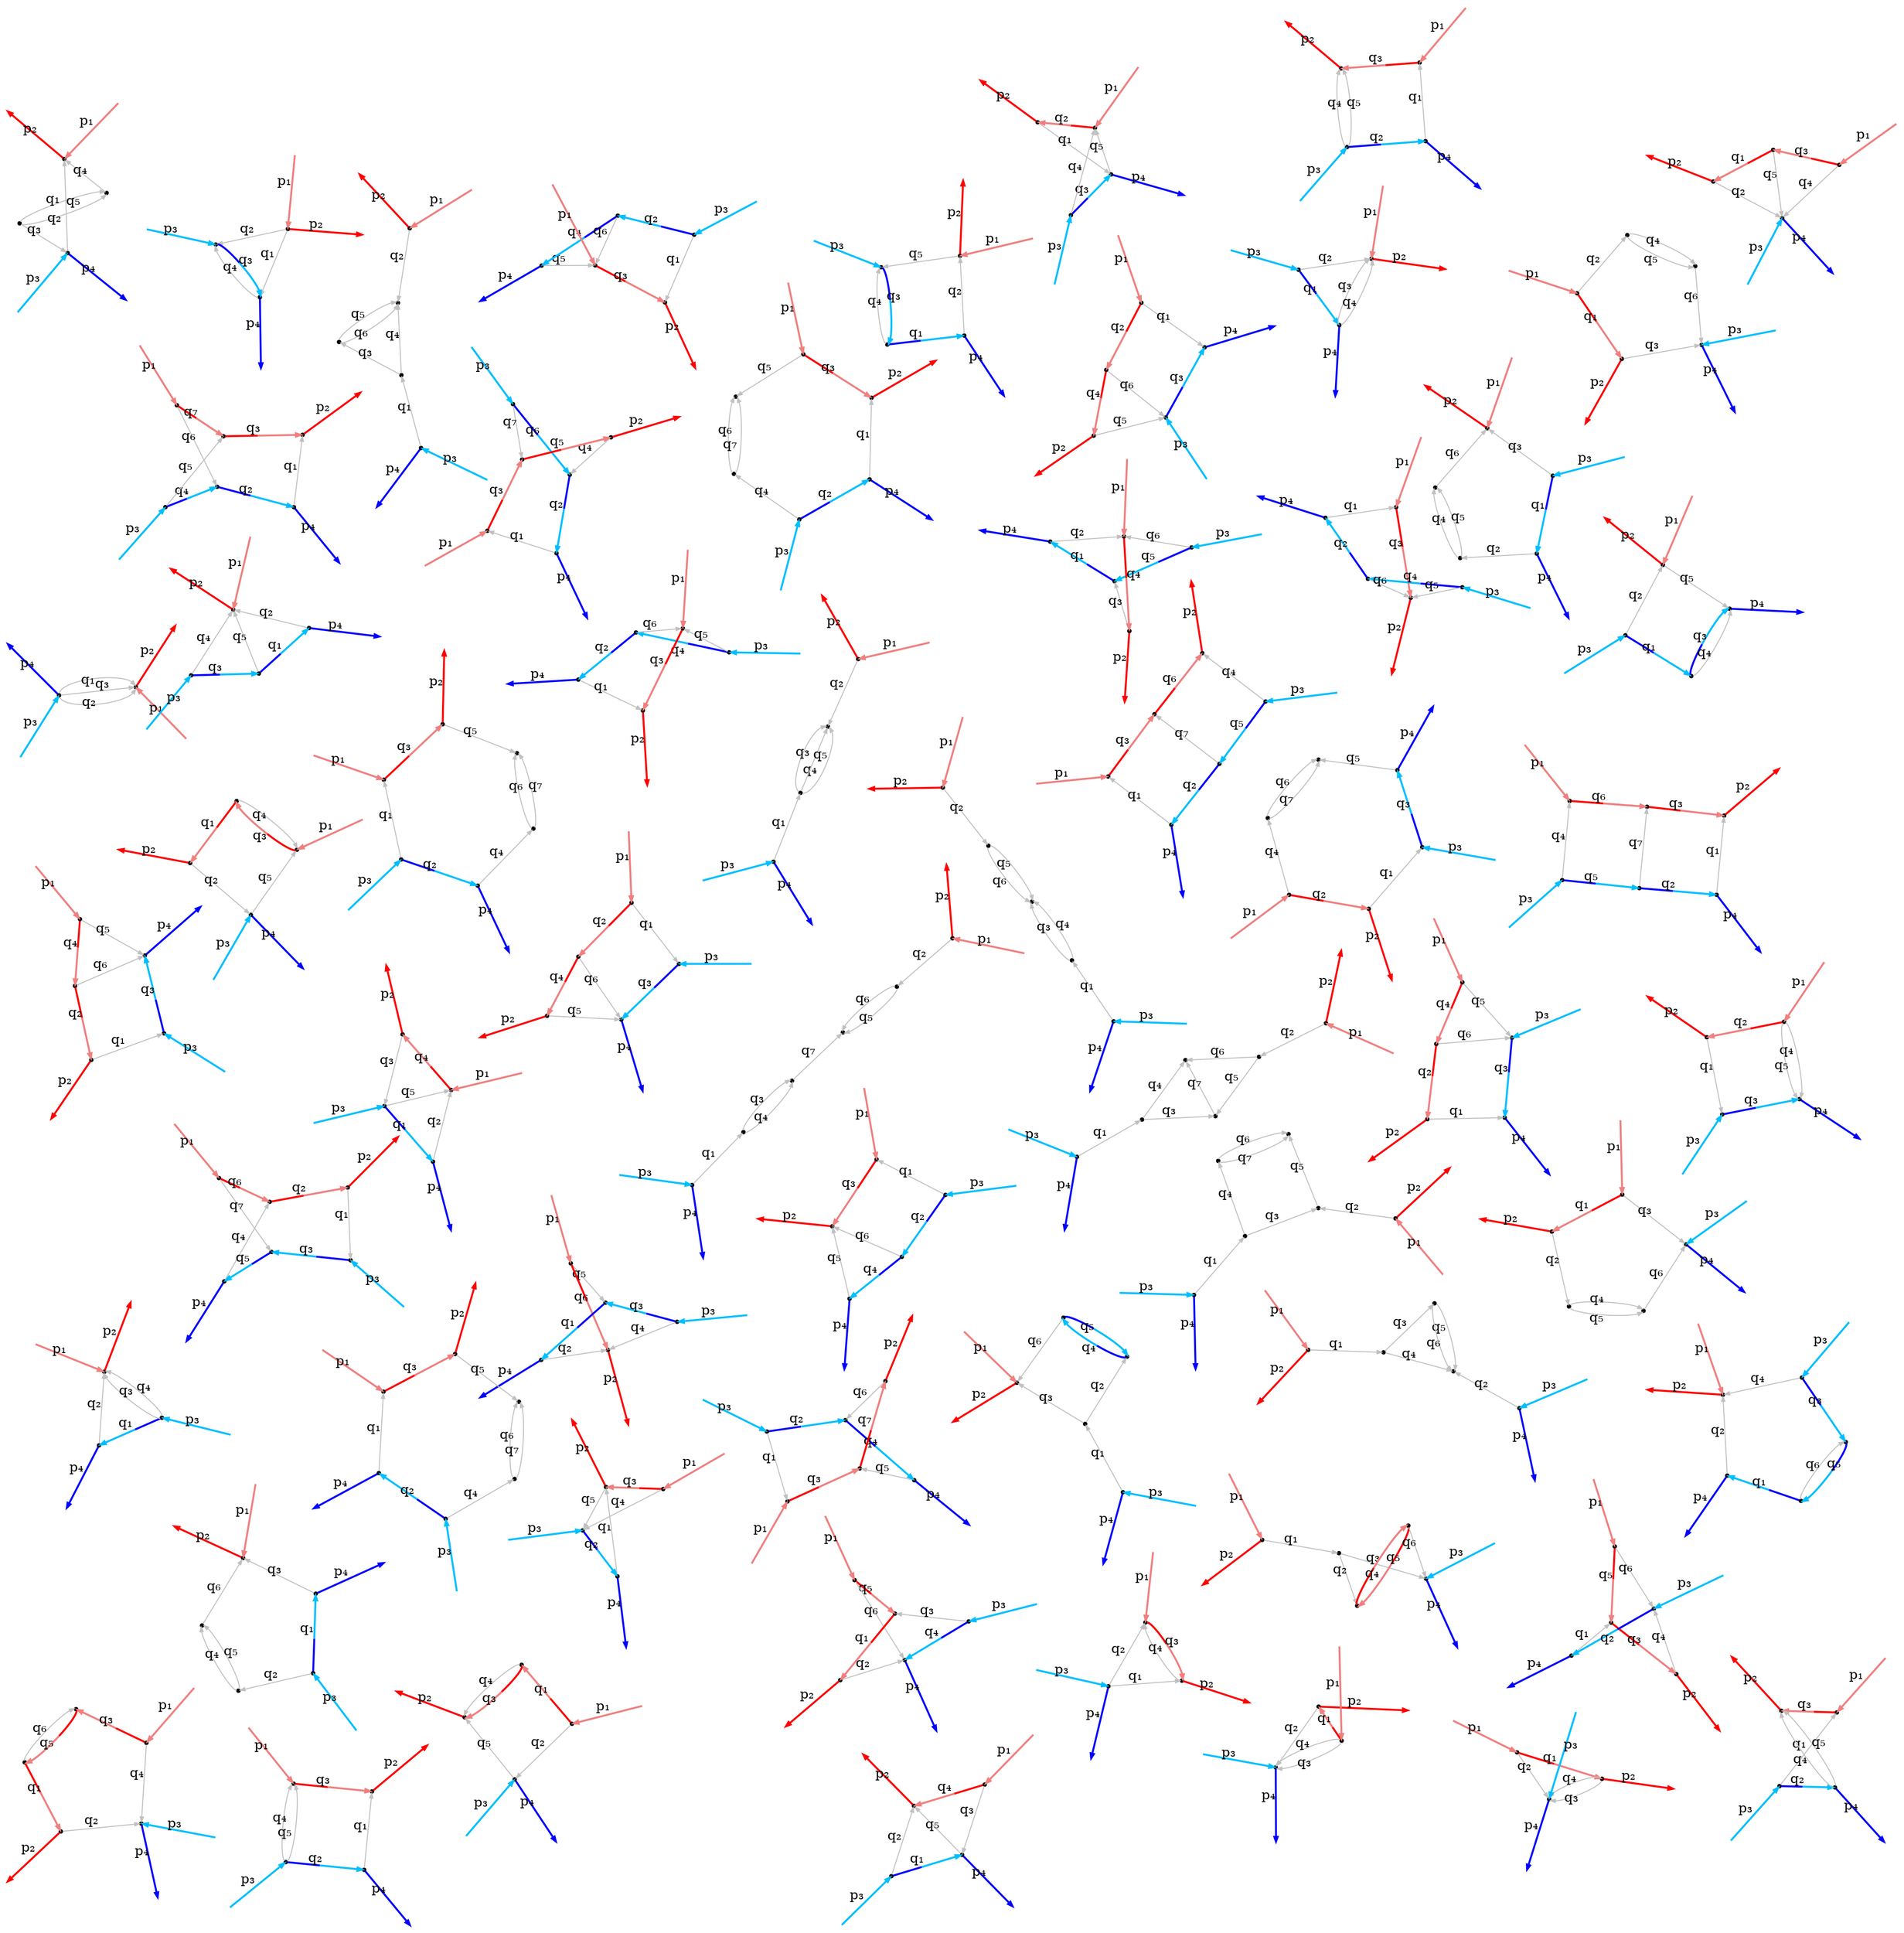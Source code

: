 digraph G {
  graph [layout="neato"];
  node [height="0.05",margin="0",shape="point",width="0.05"];
  edge [arrowsize="0.5"];
  n1 [label=""];
  n2 [label=""];
  n3 [label=""];
  n4 [label=""];
  n5 [label=""];
  n6 [label=""];
  n7 [label=""];
  n8 [label=""];
  n9 [label=""];
  n10 [label=""];
  n11 [label=""];
  n12 [label=""];
  n13 [label=""];
  n14 [label=""];
  n15 [label=""];
  n16 [label=""];
  n17 [label=""];
  n18 [label=""];
  n19 [label=""];
  n20 [label=""];
  n21 [label=""];
  n22 [label=""];
  n23 [label=""];
  n24 [label=""];
  n25 [label=""];
  n26 [label=""];
  n27 [label=""];
  n28 [label=""];
  n29 [label=""];
  n30 [label=""];
  n31 [label=""];
  n32 [label=""];
  n33 [label=""];
  n34 [label=""];
  n35 [label=""];
  n36 [label=""];
  n37 [label=""];
  n38 [label=""];
  n39 [label=""];
  n40 [label=""];
  n41 [label=""];
  n42 [label=""];
  n43 [label=""];
  n44 [label=""];
  n45 [label=""];
  n46 [label=""];
  n47 [label=""];
  n48 [label=""];
  n49 [label=""];
  n50 [label=""];
  n51 [label=""];
  n52 [label=""];
  n53 [label=""];
  n54 [label=""];
  n55 [label=""];
  n56 [label=""];
  n57 [label=""];
  n58 [label=""];
  n59 [label=""];
  n60 [label=""];
  n61 [label=""];
  n62 [label=""];
  n63 [label=""];
  n64 [label=""];
  n65 [label=""];
  n66 [label=""];
  n67 [label=""];
  n68 [label=""];
  n69 [label=""];
  n70 [label=""];
  n71 [label=""];
  n72 [label=""];
  n73 [label=""];
  n74 [label=""];
  n75 [label=""];
  n76 [label=""];
  n77 [label=""];
  n78 [label=""];
  n79 [label=""];
  n80 [label=""];
  n81 [label=""];
  n82 [label=""];
  n83 [label=""];
  n84 [label=""];
  n85 [label=""];
  n86 [label=""];
  n87 [label=""];
  n88 [label=""];
  n89 [label=""];
  n90 [label=""];
  n91 [label=""];
  n92 [label=""];
  n93 [label=""];
  n94 [label=""];
  n95 [label=""];
  n96 [label=""];
  n97 [label=""];
  n98 [label=""];
  n99 [label=""];
  n100 [label=""];
  n101 [label=""];
  n102 [label=""];
  n103 [label=""];
  n104 [label=""];
  n105 [label=""];
  n106 [label=""];
  n107 [label=""];
  n108 [label=""];
  n109 [label=""];
  n110 [label=""];
  n111 [label=""];
  n112 [label=""];
  n113 [label=""];
  n114 [label=""];
  n115 [label=""];
  n116 [label=""];
  n117 [label=""];
  n118 [label=""];
  n119 [label=""];
  n120 [label=""];
  n121 [label=""];
  n122 [label=""];
  n123 [label=""];
  n124 [label=""];
  n125 [label=""];
  n126 [label=""];
  n127 [label=""];
  n128 [label=""];
  n129 [label=""];
  n130 [label=""];
  n131 [label=""];
  n132 [label=""];
  n133 [label=""];
  n134 [label=""];
  n135 [label=""];
  n136 [label=""];
  n137 [label=""];
  n138 [label=""];
  n139 [label=""];
  n140 [label=""];
  n141 [label=""];
  n142 [label=""];
  n143 [label=""];
  n144 [label=""];
  n145 [label=""];
  n146 [label=""];
  n147 [label=""];
  n148 [label=""];
  n149 [label=""];
  n150 [label=""];
  n151 [label=""];
  n152 [label=""];
  n153 [label=""];
  n154 [label=""];
  n155 [label=""];
  n156 [label=""];
  n157 [label=""];
  n158 [label=""];
  n159 [label=""];
  n160 [label=""];
  n161 [label=""];
  n162 [label=""];
  n163 [label=""];
  n164 [label=""];
  n165 [label=""];
  n166 [label=""];
  n167 [label=""];
  n168 [label=""];
  n169 [label=""];
  n170 [label=""];
  n171 [label=""];
  n172 [label=""];
  n173 [label=""];
  n174 [label=""];
  n175 [label=""];
  n176 [label=""];
  n177 [label=""];
  n178 [label=""];
  n179 [label=""];
  n180 [label=""];
  n181 [label=""];
  n182 [label=""];
  n183 [label=""];
  n184 [label=""];
  n185 [label=""];
  n186 [label=""];
  n187 [label=""];
  n188 [label=""];
  n189 [label=""];
  n190 [label=""];
  n191 [label=""];
  n192 [label=""];
  n193 [label=""];
  n194 [label=""];
  n195 [label=""];
  n196 [label=""];
  n197 [label=""];
  n198 [label=""];
  n199 [label=""];
  n200 [label=""];
  n201 [label=""];
  n202 [label=""];
  n203 [label=""];
  n204 [label=""];
  n205 [label=""];
  n206 [label=""];
  n207 [label=""];
  n208 [label=""];
  n209 [label=""];
  n210 [label=""];
  n211 [label=""];
  n212 [label=""];
  n213 [label=""];
  n214 [label=""];
  n215 [label=""];
  n216 [label=""];
  n217 [label=""];
  n218 [label=""];
  n219 [label=""];
  n220 [label=""];
  n221 [label=""];
  n222 [label=""];
  n223 [label=""];
  n224 [label=""];
  n225 [label=""];
  n226 [label=""];
  n227 [label=""];
  n228 [label=""];
  n229 [label=""];
  n230 [label=""];
  n231 [label=""];
  n232 [label=""];
  n233 [label=""];
  n234 [label=""];
  n235 [label=""];
  n236 [label=""];
  n237 [label=""];
  n238 [label=""];
  n239 [label=""];
  n240 [label=""];
  n241 [label=""];
  n242 [label=""];
  n243 [label=""];
  n244 [label=""];
  n245 [label=""];
  n246 [label=""];
  n247 [label=""];
  n248 [label=""];
  n249 [label=""];
  n250 [label=""];
  n251 [label=""];
  n252 [label=""];
  n253 [label=""];
  n254 [label=""];
  n255 [label=""];
  n256 [label=""];
  n257 [label=""];
  n258 [label=""];
  n259 [label=""];
  n260 [label=""];
  n261 [label=""];
  n262 [label=""];
  n263 [label=""];
  n264 [label=""];
  n265 [label=""];
  n266 [label=""];
  n267 [label=""];
  n268 [label=""];
  n269 [label=""];
  n270 [label=""];
  n271 [label=""];
  n272 [label=""];
  n273 [label=""];
  n274 [label=""];
  n275 [label=""];
  n276 [label=""];
  n277 [label=""];
  n278 [label="",shape="none",style="invis"];
  n279 [label="",shape="none",style="invis"];
  n280 [label="",shape="none",style="invis"];
  n281 [label="",shape="none",style="invis"];
  n282 [label="",shape="none",style="invis"];
  n283 [label="",shape="none",style="invis"];
  n284 [label="",shape="none",style="invis"];
  n285 [label="",shape="none",style="invis"];
  n286 [label="",shape="none",style="invis"];
  n287 [label="",shape="none",style="invis"];
  n288 [label="",shape="none",style="invis"];
  n289 [label="",shape="none",style="invis"];
  n290 [label="",shape="none",style="invis"];
  n291 [label="",shape="none",style="invis"];
  n292 [label="",shape="none",style="invis"];
  n293 [label="",shape="none",style="invis"];
  n294 [label="",shape="none",style="invis"];
  n295 [label="",shape="none",style="invis"];
  n296 [label="",shape="none",style="invis"];
  n297 [label="",shape="none",style="invis"];
  n298 [label="",shape="none",style="invis"];
  n299 [label="",shape="none",style="invis"];
  n300 [label="",shape="none",style="invis"];
  n301 [label="",shape="none",style="invis"];
  n302 [label="",shape="none",style="invis"];
  n303 [label="",shape="none",style="invis"];
  n304 [label="",shape="none",style="invis"];
  n305 [label="",shape="none",style="invis"];
  n306 [label="",shape="none",style="invis"];
  n307 [label="",shape="none",style="invis"];
  n308 [label="",shape="none",style="invis"];
  n309 [label="",shape="none",style="invis"];
  n310 [label="",shape="none",style="invis"];
  n311 [label="",shape="none",style="invis"];
  n312 [label="",shape="none",style="invis"];
  n313 [label="",shape="none",style="invis"];
  n314 [label="",shape="none",style="invis"];
  n315 [label="",shape="none",style="invis"];
  n316 [label="",shape="none",style="invis"];
  n317 [label="",shape="none",style="invis"];
  n318 [label="",shape="none",style="invis"];
  n319 [label="",shape="none",style="invis"];
  n320 [label="",shape="none",style="invis"];
  n321 [label="",shape="none",style="invis"];
  n322 [label="",shape="none",style="invis"];
  n323 [label="",shape="none",style="invis"];
  n324 [label="",shape="none",style="invis"];
  n325 [label="",shape="none",style="invis"];
  n326 [label="",shape="none",style="invis"];
  n327 [label="",shape="none",style="invis"];
  n328 [label="",shape="none",style="invis"];
  n329 [label="",shape="none",style="invis"];
  n330 [label="",shape="none",style="invis"];
  n331 [label="",shape="none",style="invis"];
  n332 [label="",shape="none",style="invis"];
  n333 [label="",shape="none",style="invis"];
  n334 [label="",shape="none",style="invis"];
  n335 [label="",shape="none",style="invis"];
  n336 [label="",shape="none",style="invis"];
  n337 [label="",shape="none",style="invis"];
  n338 [label="",shape="none",style="invis"];
  n339 [label="",shape="none",style="invis"];
  n340 [label="",shape="none",style="invis"];
  n341 [label="",shape="none",style="invis"];
  n342 [label="",shape="none",style="invis"];
  n343 [label="",shape="none",style="invis"];
  n344 [label="",shape="none",style="invis"];
  n345 [label="",shape="none",style="invis"];
  n346 [label="",shape="none",style="invis"];
  n347 [label="",shape="none",style="invis"];
  n348 [label="",shape="none",style="invis"];
  n349 [label="",shape="none",style="invis"];
  n350 [label="",shape="none",style="invis"];
  n351 [label="",shape="none",style="invis"];
  n352 [label="",shape="none",style="invis"];
  n353 [label="",shape="none",style="invis"];
  n354 [label="",shape="none",style="invis"];
  n355 [label="",shape="none",style="invis"];
  n356 [label="",shape="none",style="invis"];
  n357 [label="",shape="none",style="invis"];
  n358 [label="",shape="none",style="invis"];
  n359 [label="",shape="none",style="invis"];
  n360 [label="",shape="none",style="invis"];
  n361 [label="",shape="none",style="invis"];
  n362 [label="",shape="none",style="invis"];
  n363 [label="",shape="none",style="invis"];
  n364 [label="",shape="none",style="invis"];
  n365 [label="",shape="none",style="invis"];
  n366 [label="",shape="none",style="invis"];
  n367 [label="",shape="none",style="invis"];
  n368 [label="",shape="none",style="invis"];
  n369 [label="",shape="none",style="invis"];
  n370 [label="",shape="none",style="invis"];
  n371 [label="",shape="none",style="invis"];
  n372 [label="",shape="none",style="invis"];
  n373 [label="",shape="none",style="invis"];
  n374 [label="",shape="none",style="invis"];
  n375 [label="",shape="none",style="invis"];
  n376 [label="",shape="none",style="invis"];
  n377 [label="",shape="none",style="invis"];
  n378 [label="",shape="none",style="invis"];
  n379 [label="",shape="none",style="invis"];
  n380 [label="",shape="none",style="invis"];
  n381 [label="",shape="none",style="invis"];
  n382 [label="",shape="none",style="invis"];
  n383 [label="",shape="none",style="invis"];
  n384 [label="",shape="none",style="invis"];
  n385 [label="",shape="none",style="invis"];
  n386 [label="",shape="none",style="invis"];
  n387 [label="",shape="none",style="invis"];
  n388 [label="",shape="none",style="invis"];
  n389 [label="",shape="none",style="invis"];
  n390 [label="",shape="none",style="invis"];
  n391 [label="",shape="none",style="invis"];
  n392 [label="",shape="none",style="invis"];
  n393 [label="",shape="none",style="invis"];
  n394 [label="",shape="none",style="invis"];
  n395 [label="",shape="none",style="invis"];
  n396 [label="",shape="none",style="invis"];
  n397 [label="",shape="none",style="invis"];
  n398 [label="",shape="none",style="invis"];
  n399 [label="",shape="none",style="invis"];
  n400 [label="",shape="none",style="invis"];
  n401 [label="",shape="none",style="invis"];
  n402 [label="",shape="none",style="invis"];
  n403 [label="",shape="none",style="invis"];
  n404 [label="",shape="none",style="invis"];
  n405 [label="",shape="none",style="invis"];
  n406 [label="",shape="none",style="invis"];
  n407 [label="",shape="none",style="invis"];
  n408 [label="",shape="none",style="invis"];
  n409 [label="",shape="none",style="invis"];
  n410 [label="",shape="none",style="invis"];
  n411 [label="",shape="none",style="invis"];
  n412 [label="",shape="none",style="invis"];
  n413 [label="",shape="none",style="invis"];
  n414 [label="",shape="none",style="invis"];
  n415 [label="",shape="none",style="invis"];
  n416 [label="",shape="none",style="invis"];
  n417 [label="",shape="none",style="invis"];
  n418 [label="",shape="none",style="invis"];
  n419 [label="",shape="none",style="invis"];
  n420 [label="",shape="none",style="invis"];
  n421 [label="",shape="none",style="invis"];
  n422 [label="",shape="none",style="invis"];
  n423 [label="",shape="none",style="invis"];
  n424 [label="",shape="none",style="invis"];
  n425 [label="",shape="none",style="invis"];
  n426 [label="",shape="none",style="invis"];
  n427 [label="",shape="none",style="invis"];
  n428 [label="",shape="none",style="invis"];
  n429 [label="",shape="none",style="invis"];
  n430 [label="",shape="none",style="invis"];
  n431 [label="",shape="none",style="invis"];
  n432 [label="",shape="none",style="invis"];
  n433 [label="",shape="none",style="invis"];
  n434 [label="",shape="none",style="invis"];
  n435 [label="",shape="none",style="invis"];
  n436 [label="",shape="none",style="invis"];
  n437 [label="",shape="none",style="invis"];
  n438 [label="",shape="none",style="invis"];
  n439 [label="",shape="none",style="invis"];
  n440 [label="",shape="none",style="invis"];
  n441 [label="",shape="none",style="invis"];
  n442 [label="",shape="none",style="invis"];
  n443 [label="",shape="none",style="invis"];
  n444 [label="",shape="none",style="invis"];
  n445 [label="",shape="none",style="invis"];
  n446 [label="",shape="none",style="invis"];
  n447 [label="",shape="none",style="invis"];
  n448 [label="",shape="none",style="invis"];
  n449 [label="",shape="none",style="invis"];
  n450 [label="",shape="none",style="invis"];
  n451 [label="",shape="none",style="invis"];
  n452 [label="",shape="none",style="invis"];
  n453 [label="",shape="none",style="invis"];
  n454 [label="",shape="none",style="invis"];
  n455 [label="",shape="none",style="invis"];
  n456 [label="",shape="none",style="invis"];
  n457 [label="",shape="none",style="invis"];
  n458 [label="",shape="none",style="invis"];
  n459 [label="",shape="none",style="invis"];
  n460 [label="",shape="none",style="invis"];
  n461 [label="",shape="none",style="invis"];
  n462 [label="",shape="none",style="invis"];
  n463 [label="",shape="none",style="invis"];
  n464 [label="",shape="none",style="invis"];
  n465 [label="",shape="none",style="invis"];
  n466 [label="",shape="none",style="invis"];
  n467 [label="",shape="none",style="invis"];
  n468 [label="",shape="none",style="invis"];
  n469 [label="",shape="none",style="invis"];
  n470 [label="",shape="none",style="invis"];
  n471 [label="",shape="none",style="invis"];
  n472 [label="",shape="none",style="invis"];
  n473 [label="",shape="none",style="invis"];
  n474 [label="",shape="none",style="invis"];
  n475 [label="",shape="none",style="invis"];
  n476 [label="",shape="none",style="invis"];
  n477 [label="",shape="none",style="invis"];
  n478 [label="",shape="none",style="invis"];
  n479 [label="",shape="none",style="invis"];
  n480 [label="",shape="none",style="invis"];
  n481 [label="",shape="none",style="invis"];
  n482 [label="",shape="none",style="invis"];
  n483 [label="",shape="none",style="invis"];
  n484 [label="",shape="none",style="invis"];
  n485 [label="",shape="none",style="invis"];
  n486 [label="",shape="none",style="invis"];
  n487 [label="",shape="none",style="invis"];
  n488 [label="",shape="none",style="invis"];
  n489 [label="",shape="none",style="invis"];
  n490 [label="",shape="none",style="invis"];
  n491 [label="",shape="none",style="invis"];
  n492 [label="",shape="none",style="invis"];
  n493 [label="",shape="none",style="invis"];
  n494 [label="",shape="none",style="invis"];
  n495 [label="",shape="none",style="invis"];
  n496 [label="",shape="none",style="invis"];
  n497 [label="",shape="none",style="invis"];
  n498 [label="",shape="none",style="invis"];
  n499 [label="",shape="none",style="invis"];
  n500 [label="",shape="none",style="invis"];
  n501 [label="",shape="none",style="invis"];
  n502 [label="",shape="none",style="invis"];
  n503 [label="",shape="none",style="invis"];
  n504 [label="",shape="none",style="invis"];
  n505 [label="",shape="none",style="invis"];
  n506 [label="",shape="none",style="invis"];
  n507 [label="",shape="none",style="invis"];
  n508 [label="",shape="none",style="invis"];
  n509 [label="",shape="none",style="invis"];
  n510 [label="",shape="none",style="invis"];
  n511 [label="",shape="none",style="invis"];
  n512 [label="",shape="none",style="invis"];
  n513 [label="",shape="none",style="invis"];
  n278 -> n2 [color="lightcoral",label="p₁",penwidth="2"];
  n2 -> n279 [color="red",label="p₂",penwidth="2"];
  n280 -> n1 [color="deepskyblue",label="p₃",penwidth="2"];
  n1 -> n281 [color="blue",label="p₄",penwidth="2"];
  n282 -> n5 [color="lightcoral",label="p₁",penwidth="2"];
  n5 -> n283 [color="red",label="p₂",penwidth="2"];
  n284 -> n4 [color="deepskyblue",label="p₃",penwidth="2"];
  n3 -> n285 [color="blue",label="p₄",penwidth="2"];
  n286 -> n7 [color="lightcoral",label="p₁",penwidth="2"];
  n6 -> n287 [color="red",label="p₂",penwidth="2"];
  n288 -> n8 [color="deepskyblue",label="p₃",penwidth="2"];
  n8 -> n289 [color="blue",label="p₄",penwidth="2"];
  n290 -> n11 [color="lightcoral",label="p₁",penwidth="2"];
  n11 -> n291 [color="red",label="p₂",penwidth="2"];
  n292 -> n9 [color="deepskyblue",label="p₃",penwidth="2"];
  n10 -> n293 [color="blue",label="p₄",penwidth="2"];
  n294 -> n12 [color="lightcoral",label="p₁",penwidth="2"];
  n13 -> n295 [color="red",label="p₂",penwidth="2"];
  n296 -> n14 [color="deepskyblue",label="p₃",penwidth="2"];
  n14 -> n297 [color="blue",label="p₄",penwidth="2"];
  n298 -> n18 [color="lightcoral",label="p₁",penwidth="2"];
  n18 -> n299 [color="red",label="p₂",penwidth="2"];
  n300 -> n16 [color="deepskyblue",label="p₃",penwidth="2"];
  n15 -> n301 [color="blue",label="p₄",penwidth="2"];
  n302 -> n20 [color="lightcoral",label="p₁",penwidth="2"];
  n19 -> n303 [color="red",label="p₂",penwidth="2"];
  n304 -> n22 [color="deepskyblue",label="p₃",penwidth="2"];
  n22 -> n305 [color="blue",label="p₄",penwidth="2"];
  n306 -> n25 [color="lightcoral",label="p₁",penwidth="2"];
  n24 -> n307 [color="red",label="p₂",penwidth="2"];
  n308 -> n23 [color="deepskyblue",label="p₃",penwidth="2"];
  n23 -> n309 [color="blue",label="p₄",penwidth="2"];
  n310 -> n26 [color="lightcoral",label="p₁",penwidth="2"];
  n26 -> n311 [color="red",label="p₂",penwidth="2"];
  n312 -> n28 [color="deepskyblue",label="p₃",penwidth="2"];
  n27 -> n313 [color="blue",label="p₄",penwidth="2"];
  n314 -> n32 [color="lightcoral",label="p₁",penwidth="2"];
  n32 -> n315 [color="red",label="p₂",penwidth="2"];
  n316 -> n31 [color="deepskyblue",label="p₃",penwidth="2"];
  n31 -> n317 [color="blue",label="p₄",penwidth="2"];
  n318 -> n35 [color="lightcoral",label="p₁",penwidth="2"];
  n35 -> n319 [color="red",label="p₂",penwidth="2"];
  n320 -> n36 [color="deepskyblue",label="p₃",penwidth="2"];
  n33 -> n321 [color="blue",label="p₄",penwidth="2"];
  n322 -> n40 [color="lightcoral",label="p₁",penwidth="2"];
  n37 -> n323 [color="red",label="p₂",penwidth="2"];
  n324 -> n39 [color="deepskyblue",label="p₃",penwidth="2"];
  n39 -> n325 [color="blue",label="p₄",penwidth="2"];
  n326 -> n43 [color="lightcoral",label="p₁",penwidth="2"];
  n43 -> n327 [color="red",label="p₂",penwidth="2"];
  n328 -> n41 [color="deepskyblue",label="p₃",penwidth="2"];
  n44 -> n329 [color="blue",label="p₄",penwidth="2"];
  n330 -> n45 [color="lightcoral",label="p₁",penwidth="2"];
  n48 -> n331 [color="red",label="p₂",penwidth="2"];
  n332 -> n47 [color="deepskyblue",label="p₃",penwidth="2"];
  n47 -> n333 [color="blue",label="p₄",penwidth="2"];
  n334 -> n52 [color="lightcoral",label="p₁",penwidth="2"];
  n50 -> n335 [color="red",label="p₂",penwidth="2"];
  n336 -> n51 [color="deepskyblue",label="p₃",penwidth="2"];
  n49 -> n337 [color="blue",label="p₄",penwidth="2"];
  n338 -> n54 [color="lightcoral",label="p₁",penwidth="2"];
  n55 -> n339 [color="red",label="p₂",penwidth="2"];
  n340 -> n56 [color="deepskyblue",label="p₃",penwidth="2"];
  n53 -> n341 [color="blue",label="p₄",penwidth="2"];
  n342 -> n60 [color="lightcoral",label="p₁",penwidth="2"];
  n57 -> n343 [color="red",label="p₂",penwidth="2"];
  n344 -> n58 [color="deepskyblue",label="p₃",penwidth="2"];
  n59 -> n345 [color="blue",label="p₄",penwidth="2"];
  n346 -> n62 [color="lightcoral",label="p₁",penwidth="2"];
  n64 -> n347 [color="red",label="p₂",penwidth="2"];
  n348 -> n61 [color="deepskyblue",label="p₃",penwidth="2"];
  n63 -> n349 [color="blue",label="p₄",penwidth="2"];
  n350 -> n68 [color="lightcoral",label="p₁",penwidth="2"];
  n66 -> n351 [color="red",label="p₂",penwidth="2"];
  n352 -> n67 [color="deepskyblue",label="p₃",penwidth="2"];
  n65 -> n353 [color="blue",label="p₄",penwidth="2"];
  n354 -> n70 [color="lightcoral",label="p₁",penwidth="2"];
  n72 -> n355 [color="red",label="p₂",penwidth="2"];
  n356 -> n71 [color="deepskyblue",label="p₃",penwidth="2"];
  n69 -> n357 [color="blue",label="p₄",penwidth="2"];
  n358 -> n75 [color="lightcoral",label="p₁",penwidth="2"];
  n73 -> n359 [color="red",label="p₂",penwidth="2"];
  n360 -> n74 [color="deepskyblue",label="p₃",penwidth="2"];
  n76 -> n361 [color="blue",label="p₄",penwidth="2"];
  n362 -> n78 [color="lightcoral",label="p₁",penwidth="2"];
  n80 -> n363 [color="red",label="p₂",penwidth="2"];
  n364 -> n77 [color="deepskyblue",label="p₃",penwidth="2"];
  n79 -> n365 [color="blue",label="p₄",penwidth="2"];
  n366 -> n82 [color="lightcoral",label="p₁",penwidth="2"];
  n82 -> n367 [color="red",label="p₂",penwidth="2"];
  n368 -> n81 [color="deepskyblue",label="p₃",penwidth="2"];
  n81 -> n369 [color="blue",label="p₄",penwidth="2"];
  n370 -> n89 [color="lightcoral",label="p₁",penwidth="2"];
  n89 -> n371 [color="red",label="p₂",penwidth="2"];
  n372 -> n85 [color="deepskyblue",label="p₃",penwidth="2"];
  n85 -> n373 [color="blue",label="p₄",penwidth="2"];
  n374 -> n90 [color="lightcoral",label="p₁",penwidth="2"];
  n90 -> n375 [color="red",label="p₂",penwidth="2"];
  n376 -> n94 [color="deepskyblue",label="p₃",penwidth="2"];
  n94 -> n377 [color="blue",label="p₄",penwidth="2"];
  n378 -> n99 [color="lightcoral",label="p₁",penwidth="2"];
  n99 -> n379 [color="red",label="p₂",penwidth="2"];
  n380 -> n96 [color="deepskyblue",label="p₃",penwidth="2"];
  n95 -> n381 [color="blue",label="p₄",penwidth="2"];
  n382 -> n101 [color="lightcoral",label="p₁",penwidth="2"];
  n100 -> n383 [color="red",label="p₂",penwidth="2"];
  n384 -> n104 [color="deepskyblue",label="p₃",penwidth="2"];
  n104 -> n385 [color="blue",label="p₄",penwidth="2"];
  n386 -> n109 [color="lightcoral",label="p₁",penwidth="2"];
  n109 -> n387 [color="red",label="p₂",penwidth="2"];
  n388 -> n106 [color="deepskyblue",label="p₃",penwidth="2"];
  n105 -> n389 [color="blue",label="p₄",penwidth="2"];
  n390 -> n111 [color="lightcoral",label="p₁",penwidth="2"];
  n110 -> n391 [color="red",label="p₂",penwidth="2"];
  n392 -> n114 [color="deepskyblue",label="p₃",penwidth="2"];
  n114 -> n393 [color="blue",label="p₄",penwidth="2"];
  n394 -> n119 [color="lightcoral",label="p₁",penwidth="2"];
  n119 -> n395 [color="red",label="p₂",penwidth="2"];
  n396 -> n115 [color="deepskyblue",label="p₃",penwidth="2"];
  n116 -> n397 [color="blue",label="p₄",penwidth="2"];
  n398 -> n120 [color="lightcoral",label="p₁",penwidth="2"];
  n121 -> n399 [color="red",label="p₂",penwidth="2"];
  n400 -> n124 [color="deepskyblue",label="p₃",penwidth="2"];
  n124 -> n401 [color="blue",label="p₄",penwidth="2"];
  n402 -> n129 [color="lightcoral",label="p₁",penwidth="2"];
  n126 -> n403 [color="red",label="p₂",penwidth="2"];
  n404 -> n127 [color="deepskyblue",label="p₃",penwidth="2"];
  n125 -> n405 [color="blue",label="p₄",penwidth="2"];
  n406 -> n132 [color="lightcoral",label="p₁",penwidth="2"];
  n131 -> n407 [color="red",label="p₂",penwidth="2"];
  n408 -> n134 [color="deepskyblue",label="p₃",penwidth="2"];
  n130 -> n409 [color="blue",label="p₄",penwidth="2"];
  n410 -> n137 [color="lightcoral",label="p₁",penwidth="2"];
  n139 -> n411 [color="red",label="p₂",penwidth="2"];
  n412 -> n136 [color="deepskyblue",label="p₃",penwidth="2"];
  n135 -> n413 [color="blue",label="p₄",penwidth="2"];
  n414 -> n142 [color="lightcoral",label="p₁",penwidth="2"];
  n140 -> n415 [color="red",label="p₂",penwidth="2"];
  n416 -> n141 [color="deepskyblue",label="p₃",penwidth="2"];
  n144 -> n417 [color="blue",label="p₄",penwidth="2"];
  n418 -> n149 [color="lightcoral",label="p₁",penwidth="2"];
  n146 -> n419 [color="red",label="p₂",penwidth="2"];
  n420 -> n147 [color="deepskyblue",label="p₃",penwidth="2"];
  n145 -> n421 [color="blue",label="p₄",penwidth="2"];
  n422 -> n151 [color="lightcoral",label="p₁",penwidth="2"];
  n154 -> n423 [color="red",label="p₂",penwidth="2"];
  n424 -> n152 [color="deepskyblue",label="p₃",penwidth="2"];
  n150 -> n425 [color="blue",label="p₄",penwidth="2"];
  n426 -> n157 [color="lightcoral",label="p₁",penwidth="2"];
  n155 -> n427 [color="red",label="p₂",penwidth="2"];
  n428 -> n159 [color="deepskyblue",label="p₃",penwidth="2"];
  n156 -> n429 [color="blue",label="p₄",penwidth="2"];
  n430 -> n162 [color="lightcoral",label="p₁",penwidth="2"];
  n160 -> n431 [color="red",label="p₂",penwidth="2"];
  n432 -> n161 [color="deepskyblue",label="p₃",penwidth="2"];
  n164 -> n433 [color="blue",label="p₄",penwidth="2"];
  n434 -> n169 [color="lightcoral",label="p₁",penwidth="2"];
  n166 -> n435 [color="red",label="p₂",penwidth="2"];
  n436 -> n165 [color="deepskyblue",label="p₃",penwidth="2"];
  n167 -> n437 [color="blue",label="p₄",penwidth="2"];
  n438 -> n171 [color="lightcoral",label="p₁",penwidth="2"];
  n174 -> n439 [color="red",label="p₂",penwidth="2"];
  n440 -> n170 [color="deepskyblue",label="p₃",penwidth="2"];
  n172 -> n441 [color="blue",label="p₄",penwidth="2"];
  n442 -> n175 [color="lightcoral",label="p₁",penwidth="2"];
  n177 -> n443 [color="red",label="p₂",penwidth="2"];
  n444 -> n179 [color="deepskyblue",label="p₃",penwidth="2"];
  n176 -> n445 [color="blue",label="p₄",penwidth="2"];
  n446 -> n180 [color="lightcoral",label="p₁",penwidth="2"];
  n182 -> n447 [color="red",label="p₂",penwidth="2"];
  n448 -> n181 [color="deepskyblue",label="p₃",penwidth="2"];
  n184 -> n449 [color="blue",label="p₄",penwidth="2"];
  n450 -> n186 [color="lightcoral",label="p₁",penwidth="2"];
  n186 -> n451 [color="red",label="p₂",penwidth="2"];
  n452 -> n185 [color="deepskyblue",label="p₃",penwidth="2"];
  n185 -> n453 [color="blue",label="p₄",penwidth="2"];
  n454 -> n190 [color="lightcoral",label="p₁",penwidth="2"];
  n190 -> n455 [color="red",label="p₂",penwidth="2"];
  n456 -> n191 [color="deepskyblue",label="p₃",penwidth="2"];
  n191 -> n457 [color="blue",label="p₄",penwidth="2"];
  n458 -> n196 [color="lightcoral",label="p₁",penwidth="2"];
  n196 -> n459 [color="red",label="p₂",penwidth="2"];
  n460 -> n195 [color="deepskyblue",label="p₃",penwidth="2"];
  n195 -> n461 [color="blue",label="p₄",penwidth="2"];
  n462 -> n201 [color="lightcoral",label="p₁",penwidth="2"];
  n201 -> n463 [color="red",label="p₂",penwidth="2"];
  n464 -> n200 [color="deepskyblue",label="p₃",penwidth="2"];
  n200 -> n465 [color="blue",label="p₄",penwidth="2"];
  n466 -> n207 [color="lightcoral",label="p₁",penwidth="2"];
  n207 -> n467 [color="red",label="p₂",penwidth="2"];
  n468 -> n206 [color="deepskyblue",label="p₃",penwidth="2"];
  n206 -> n469 [color="blue",label="p₄",penwidth="2"];
  n470 -> n213 [color="lightcoral",label="p₁",penwidth="2"];
  n213 -> n471 [color="red",label="p₂",penwidth="2"];
  n472 -> n212 [color="deepskyblue",label="p₃",penwidth="2"];
  n212 -> n473 [color="blue",label="p₄",penwidth="2"];
  n474 -> n221 [color="lightcoral",label="p₁",penwidth="2"];
  n219 -> n475 [color="red",label="p₂",penwidth="2"];
  n476 -> n220 [color="deepskyblue",label="p₃",penwidth="2"];
  n218 -> n477 [color="blue",label="p₄",penwidth="2"];
  n478 -> n225 [color="lightcoral",label="p₁",penwidth="2"];
  n226 -> n479 [color="red",label="p₂",penwidth="2"];
  n480 -> n227 [color="deepskyblue",label="p₃",penwidth="2"];
  n224 -> n481 [color="blue",label="p₄",penwidth="2"];
  n482 -> n233 [color="lightcoral",label="p₁",penwidth="2"];
  n230 -> n483 [color="red",label="p₂",penwidth="2"];
  n484 -> n231 [color="deepskyblue",label="p₃",penwidth="2"];
  n232 -> n485 [color="blue",label="p₄",penwidth="2"];
  n486 -> n237 [color="lightcoral",label="p₁",penwidth="2"];
  n239 -> n487 [color="red",label="p₂",penwidth="2"];
  n488 -> n236 [color="deepskyblue",label="p₃",penwidth="2"];
  n238 -> n489 [color="blue",label="p₄",penwidth="2"];
  n490 -> n245 [color="lightcoral",label="p₁",penwidth="2"];
  n243 -> n491 [color="red",label="p₂",penwidth="2"];
  n492 -> n244 [color="deepskyblue",label="p₃",penwidth="2"];
  n242 -> n493 [color="blue",label="p₄",penwidth="2"];
  n494 -> n249 [color="lightcoral",label="p₁",penwidth="2"];
  n251 -> n495 [color="red",label="p₂",penwidth="2"];
  n496 -> n250 [color="deepskyblue",label="p₃",penwidth="2"];
  n248 -> n497 [color="blue",label="p₄",penwidth="2"];
  n498 -> n257 [color="lightcoral",label="p₁",penwidth="2"];
  n255 -> n499 [color="red",label="p₂",penwidth="2"];
  n500 -> n256 [color="deepskyblue",label="p₃",penwidth="2"];
  n254 -> n501 [color="blue",label="p₄",penwidth="2"];
  n502 -> n261 [color="lightcoral",label="p₁",penwidth="2"];
  n263 -> n503 [color="red",label="p₂",penwidth="2"];
  n504 -> n262 [color="deepskyblue",label="p₃",penwidth="2"];
  n260 -> n505 [color="blue",label="p₄",penwidth="2"];
  n506 -> n268 [color="lightcoral",label="p₁",penwidth="2"];
  n266 -> n507 [color="red",label="p₂",penwidth="2"];
  n508 -> n267 [color="deepskyblue",label="p₃",penwidth="2"];
  n269 -> n509 [color="blue",label="p₄",penwidth="2"];
  n510 -> n273 [color="lightcoral",label="p₁",penwidth="2"];
  n275 -> n511 [color="red",label="p₂",penwidth="2"];
  n512 -> n272 [color="deepskyblue",label="p₃",penwidth="2"];
  n274 -> n513 [color="blue",label="p₄",penwidth="2"];
  n1 -> n2 [color="grey;0.5:grey",label="q₁",penwidth="1"];
  n1 -> n2 [color="grey;0.5:grey",label="q₂",penwidth="1"];
  n1 -> n2 [color="grey;0.5:grey",label="q₃",penwidth="1"];
  n4 -> n3 [color="blue;0.5:deepskyblue",label="q₁",penwidth="2"];
  n3 -> n5 [color="grey;0.5:grey",label="q₂",penwidth="1"];
  n4 -> n5 [color="grey;0.5:grey",label="q₃",penwidth="1"];
  n4 -> n5 [color="grey;0.5:grey",label="q₄",penwidth="1"];
  n7 -> n6 [color="red;0.5:lightcoral",label="q₁",penwidth="2"];
  n6 -> n8 [color="grey;0.5:grey",label="q₂",penwidth="1"];
  n7 -> n8 [color="grey;0.5:grey",label="q₃",penwidth="1"];
  n7 -> n8 [color="grey;0.5:grey",label="q₄",penwidth="1"];
  n9 -> n10 [color="blue;0.5:deepskyblue",label="q₁",penwidth="2"];
  n9 -> n11 [color="grey;0.5:grey",label="q₂",penwidth="1"];
  n10 -> n11 [color="grey;0.5:grey",label="q₃",penwidth="1"];
  n10 -> n11 [color="grey;0.5:grey",label="q₄",penwidth="1"];
  n12 -> n13 [color="red;0.5:lightcoral",label="q₁",penwidth="2"];
  n12 -> n14 [color="grey;0.5:grey",label="q₂",penwidth="1"];
  n13 -> n14 [color="grey;0.5:grey",label="q₃",penwidth="1"];
  n13 -> n14 [color="grey;0.5:grey",label="q₄",penwidth="1"];
  n17 -> n15 [color="blue;0.5:deepskyblue",label="q₁",penwidth="2"];
  n15 -> n18 [color="grey;0.5:grey",label="q₂",penwidth="1"];
  n16 -> n17 [color="blue;0.5:deepskyblue",label="q₃",penwidth="2"];
  n16 -> n18 [color="grey;0.5:grey",label="q₄",penwidth="1"];
  n17 -> n18 [color="grey;0.5:grey",label="q₅",penwidth="1"];
  n21 -> n19 [color="red;0.5:lightcoral",label="q₁",penwidth="2"];
  n19 -> n22 [color="grey;0.5:grey",label="q₂",penwidth="1"];
  n20 -> n21 [color="red;0.5:lightcoral",label="q₃",penwidth="2"];
  n20 -> n22 [color="grey;0.5:grey",label="q₄",penwidth="1"];
  n21 -> n22 [color="grey;0.5:grey",label="q₅",penwidth="1"];
  n23 -> n24 [color="grey;0.5:grey",label="q₁",penwidth="1"];
  n23 -> n25 [color="grey;0.5:grey",label="q₂",penwidth="1"];
  n25 -> n24 [color="red;0.5:lightcoral",label="q₃",penwidth="2"];
  n24 -> n25 [color="grey;0.5:grey",label="q₄",penwidth="1"];
  n26 -> n27 [color="grey;0.5:grey",label="q₁",penwidth="1"];
  n26 -> n28 [color="grey;0.5:grey",label="q₂",penwidth="1"];
  n28 -> n27 [color="blue;0.5:deepskyblue",label="q₃",penwidth="2"];
  n27 -> n28 [color="grey;0.5:grey",label="q₄",penwidth="1"];
  n29 -> n30 [color="grey;0.5:grey",label="q₁",penwidth="1"];
  n29 -> n30 [color="grey;0.5:grey",label="q₂",penwidth="1"];
  n29 -> n31 [color="grey;0.5:grey",label="q₃",penwidth="1"];
  n30 -> n32 [color="grey;0.5:grey",label="q₄",penwidth="1"];
  n31 -> n32 [color="grey;0.5:grey",label="q₅",penwidth="1"];
  n34 -> n33 [color="blue;0.5:deepskyblue",label="q₁",penwidth="2"];
  n33 -> n35 [color="grey;0.5:grey",label="q₂",penwidth="1"];
  n36 -> n34 [color="blue;0.5:deepskyblue",label="q₃",penwidth="2"];
  n34 -> n36 [color="grey;0.5:grey",label="q₄",penwidth="1"];
  n35 -> n36 [color="grey;0.5:grey",label="q₅",penwidth="1"];
  n38 -> n37 [color="red;0.5:lightcoral",label="q₁",penwidth="2"];
  n37 -> n39 [color="grey;0.5:grey",label="q₂",penwidth="1"];
  n40 -> n38 [color="red;0.5:lightcoral",label="q₃",penwidth="2"];
  n38 -> n40 [color="grey;0.5:grey",label="q₄",penwidth="1"];
  n39 -> n40 [color="grey;0.5:grey",label="q₅",penwidth="1"];
  n41 -> n42 [color="blue;0.5:deepskyblue",label="q₁",penwidth="2"];
  n41 -> n43 [color="grey;0.5:grey",label="q₂",penwidth="1"];
  n42 -> n44 [color="blue;0.5:deepskyblue",label="q₃",penwidth="2"];
  n42 -> n44 [color="grey;0.5:grey",label="q₄",penwidth="1"];
  n43 -> n44 [color="grey;0.5:grey",label="q₅",penwidth="1"];
  n45 -> n46 [color="red;0.5:lightcoral",label="q₁",penwidth="2"];
  n45 -> n47 [color="grey;0.5:grey",label="q₂",penwidth="1"];
  n46 -> n48 [color="red;0.5:lightcoral",label="q₃",penwidth="2"];
  n46 -> n48 [color="grey;0.5:grey",label="q₄",penwidth="1"];
  n47 -> n48 [color="grey;0.5:grey",label="q₅",penwidth="1"];
  n51 -> n49 [color="blue;0.5:deepskyblue",label="q₁",penwidth="2"];
  n49 -> n52 [color="grey;0.5:grey",label="q₂",penwidth="1"];
  n50 -> n51 [color="grey;0.5:grey",label="q₃",penwidth="1"];
  n52 -> n50 [color="red;0.5:lightcoral",label="q₄",penwidth="2"];
  n51 -> n52 [color="grey;0.5:grey",label="q₅",penwidth="1"];
  n53 -> n55 [color="grey;0.5:grey",label="q₁",penwidth="1"];
  n56 -> n53 [color="blue;0.5:deepskyblue",label="q₂",penwidth="2"];
  n54 -> n55 [color="red;0.5:lightcoral",label="q₃",penwidth="2"];
  n54 -> n56 [color="grey;0.5:grey",label="q₄",penwidth="1"];
  n55 -> n56 [color="grey;0.5:grey",label="q₅",penwidth="1"];
  n57 -> n59 [color="grey;0.5:grey",label="q₁",penwidth="1"];
  n60 -> n57 [color="red;0.5:lightcoral",label="q₂",penwidth="2"];
  n58 -> n59 [color="blue;0.5:deepskyblue",label="q₃",penwidth="2"];
  n58 -> n60 [color="grey;0.5:grey",label="q₄",penwidth="1"];
  n59 -> n60 [color="grey;0.5:grey",label="q₅",penwidth="1"];
  n61 -> n63 [color="blue;0.5:deepskyblue",label="q₁",penwidth="2"];
  n61 -> n64 [color="grey;0.5:grey",label="q₂",penwidth="1"];
  n62 -> n63 [color="grey;0.5:grey",label="q₃",penwidth="1"];
  n62 -> n64 [color="red;0.5:lightcoral",label="q₄",penwidth="2"];
  n63 -> n64 [color="grey;0.5:grey",label="q₅",penwidth="1"];
  n65 -> n66 [color="grey;0.5:grey",label="q₁",penwidth="1"];
  n67 -> n65 [color="blue;0.5:deepskyblue",label="q₂",penwidth="2"];
  n68 -> n66 [color="red;0.5:lightcoral",label="q₃",penwidth="2"];
  n67 -> n68 [color="grey;0.5:grey",label="q₄",penwidth="1"];
  n67 -> n68 [color="grey;0.5:grey",label="q₅",penwidth="1"];
  n69 -> n70 [color="grey;0.5:grey",label="q₁",penwidth="1"];
  n71 -> n69 [color="blue;0.5:deepskyblue",label="q₂",penwidth="2"];
  n70 -> n72 [color="red;0.5:lightcoral",label="q₃",penwidth="2"];
  n71 -> n72 [color="grey;0.5:grey",label="q₄",penwidth="1"];
  n71 -> n72 [color="grey;0.5:grey",label="q₅",penwidth="1"];
  n73 -> n74 [color="grey;0.5:grey",label="q₁",penwidth="1"];
  n75 -> n73 [color="red;0.5:lightcoral",label="q₂",penwidth="2"];
  n74 -> n76 [color="blue;0.5:deepskyblue",label="q₃",penwidth="2"];
  n75 -> n76 [color="grey;0.5:grey",label="q₄",penwidth="1"];
  n75 -> n76 [color="grey;0.5:grey",label="q₅",penwidth="1"];
  n77 -> n78 [color="grey;0.5:grey",label="q₁",penwidth="1"];
  n77 -> n79 [color="blue;0.5:deepskyblue",label="q₂",penwidth="2"];
  n78 -> n80 [color="red;0.5:lightcoral",label="q₃",penwidth="2"];
  n79 -> n80 [color="grey;0.5:grey",label="q₄",penwidth="1"];
  n79 -> n80 [color="grey;0.5:grey",label="q₅",penwidth="1"];
  n81 -> n83 [color="grey;0.5:grey",label="q₁",penwidth="1"];
  n82 -> n84 [color="grey;0.5:grey",label="q₂",penwidth="1"];
  n83 -> n84 [color="grey;0.5:grey",label="q₃",penwidth="1"];
  n83 -> n84 [color="grey;0.5:grey",label="q₄",penwidth="1"];
  n83 -> n84 [color="grey;0.5:grey",label="q₅",penwidth="1"];
  n85 -> n86 [color="grey;0.5:grey",label="q₁",penwidth="1"];
  n86 -> n87 [color="grey;0.5:grey",label="q₂",penwidth="1"];
  n86 -> n89 [color="grey;0.5:grey",label="q₃",penwidth="1"];
  n87 -> n88 [color="blue;0.5:deepskyblue",label="q₄",penwidth="2"];
  n88 -> n87 [color="blue;0.5:deepskyblue",label="q₅",penwidth="2"];
  n88 -> n89 [color="grey;0.5:grey",label="q₆",penwidth="1"];
  n90 -> n91 [color="grey;0.5:grey",label="q₁",penwidth="1"];
  n91 -> n92 [color="grey;0.5:grey",label="q₂",penwidth="1"];
  n91 -> n94 [color="grey;0.5:grey",label="q₃",penwidth="1"];
  n92 -> n93 [color="red;0.5:lightcoral",label="q₄",penwidth="2"];
  n93 -> n92 [color="red;0.5:lightcoral",label="q₅",penwidth="2"];
  n93 -> n94 [color="grey;0.5:grey",label="q₆",penwidth="1"];
  n97 -> n95 [color="blue;0.5:deepskyblue",label="q₁",penwidth="2"];
  n95 -> n99 [color="grey;0.5:grey",label="q₂",penwidth="1"];
  n96 -> n98 [color="blue;0.5:deepskyblue",label="q₃",penwidth="2"];
  n96 -> n99 [color="grey;0.5:grey",label="q₄",penwidth="1"];
  n98 -> n97 [color="blue;0.5:deepskyblue",label="q₅",penwidth="2"];
  n97 -> n98 [color="grey;0.5:grey",label="q₆",penwidth="1"];
  n102 -> n100 [color="red;0.5:lightcoral",label="q₁",penwidth="2"];
  n100 -> n104 [color="grey;0.5:grey",label="q₂",penwidth="1"];
  n101 -> n103 [color="red;0.5:lightcoral",label="q₃",penwidth="2"];
  n101 -> n104 [color="grey;0.5:grey",label="q₄",penwidth="1"];
  n103 -> n102 [color="red;0.5:lightcoral",label="q₅",penwidth="2"];
  n102 -> n103 [color="grey;0.5:grey",label="q₆",penwidth="1"];
  n106 -> n105 [color="blue;0.5:deepskyblue",label="q₁",penwidth="2"];
  n105 -> n107 [color="grey;0.5:grey",label="q₂",penwidth="1"];
  n106 -> n109 [color="grey;0.5:grey",label="q₃",penwidth="1"];
  n107 -> n108 [color="grey;0.5:grey",label="q₄",penwidth="1"];
  n107 -> n108 [color="grey;0.5:grey",label="q₅",penwidth="1"];
  n108 -> n109 [color="grey;0.5:grey",label="q₆",penwidth="1"];
  n111 -> n110 [color="red;0.5:lightcoral",label="q₁",penwidth="2"];
  n110 -> n112 [color="grey;0.5:grey",label="q₂",penwidth="1"];
  n111 -> n114 [color="grey;0.5:grey",label="q₃",penwidth="1"];
  n112 -> n113 [color="grey;0.5:grey",label="q₄",penwidth="1"];
  n112 -> n113 [color="grey;0.5:grey",label="q₅",penwidth="1"];
  n113 -> n114 [color="grey;0.5:grey",label="q₆",penwidth="1"];
  n115 -> n116 [color="blue;0.5:deepskyblue",label="q₁",penwidth="2"];
  n115 -> n117 [color="grey;0.5:grey",label="q₂",penwidth="1"];
  n116 -> n119 [color="grey;0.5:grey",label="q₃",penwidth="1"];
  n117 -> n118 [color="grey;0.5:grey",label="q₄",penwidth="1"];
  n117 -> n118 [color="grey;0.5:grey",label="q₅",penwidth="1"];
  n118 -> n119 [color="grey;0.5:grey",label="q₆",penwidth="1"];
  n120 -> n121 [color="red;0.5:lightcoral",label="q₁",penwidth="2"];
  n120 -> n122 [color="grey;0.5:grey",label="q₂",penwidth="1"];
  n121 -> n124 [color="grey;0.5:grey",label="q₃",penwidth="1"];
  n122 -> n123 [color="grey;0.5:grey",label="q₄",penwidth="1"];
  n122 -> n123 [color="grey;0.5:grey",label="q₅",penwidth="1"];
  n123 -> n124 [color="grey;0.5:grey",label="q₆",penwidth="1"];
  n128 -> n125 [color="blue;0.5:deepskyblue",label="q₁",penwidth="2"];
  n125 -> n129 [color="grey;0.5:grey",label="q₂",penwidth="1"];
  n126 -> n128 [color="grey;0.5:grey",label="q₃",penwidth="1"];
  n129 -> n126 [color="red;0.5:lightcoral",label="q₄",penwidth="2"];
  n127 -> n128 [color="blue;0.5:deepskyblue",label="q₅",penwidth="2"];
  n127 -> n129 [color="grey;0.5:grey",label="q₆",penwidth="1"];
  n130 -> n133 [color="grey;0.5:grey",label="q₁",penwidth="1"];
  n134 -> n130 [color="blue;0.5:deepskyblue",label="q₂",penwidth="2"];
  n133 -> n131 [color="red;0.5:lightcoral",label="q₃",penwidth="2"];
  n131 -> n134 [color="grey;0.5:grey",label="q₄",penwidth="1"];
  n132 -> n133 [color="red;0.5:lightcoral",label="q₅",penwidth="2"];
  n132 -> n134 [color="grey;0.5:grey",label="q₆",penwidth="1"];
  n138 -> n135 [color="blue;0.5:deepskyblue",label="q₁",penwidth="2"];
  n135 -> n139 [color="grey;0.5:grey",label="q₂",penwidth="1"];
  n136 -> n138 [color="blue;0.5:deepskyblue",label="q₃",penwidth="2"];
  n136 -> n139 [color="grey;0.5:grey",label="q₄",penwidth="1"];
  n137 -> n138 [color="grey;0.5:grey",label="q₅",penwidth="1"];
  n137 -> n139 [color="red;0.5:lightcoral",label="q₆",penwidth="2"];
  n143 -> n140 [color="red;0.5:lightcoral",label="q₁",penwidth="2"];
  n140 -> n144 [color="grey;0.5:grey",label="q₂",penwidth="1"];
  n141 -> n143 [color="grey;0.5:grey",label="q₃",penwidth="1"];
  n141 -> n144 [color="blue;0.5:deepskyblue",label="q₄",penwidth="2"];
  n142 -> n143 [color="red;0.5:lightcoral",label="q₅",penwidth="2"];
  n142 -> n144 [color="grey;0.5:grey",label="q₆",penwidth="1"];
  n145 -> n146 [color="grey;0.5:grey",label="q₁",penwidth="1"];
  n148 -> n145 [color="blue;0.5:deepskyblue",label="q₂",penwidth="2"];
  n149 -> n146 [color="red;0.5:lightcoral",label="q₃",penwidth="2"];
  n147 -> n148 [color="blue;0.5:deepskyblue",label="q₄",penwidth="2"];
  n147 -> n149 [color="grey;0.5:grey",label="q₅",penwidth="1"];
  n148 -> n149 [color="grey;0.5:grey",label="q₆",penwidth="1"];
  n150 -> n151 [color="grey;0.5:grey",label="q₁",penwidth="1"];
  n153 -> n150 [color="blue;0.5:deepskyblue",label="q₂",penwidth="2"];
  n151 -> n154 [color="red;0.5:lightcoral",label="q₃",penwidth="2"];
  n152 -> n153 [color="blue;0.5:deepskyblue",label="q₄",penwidth="2"];
  n152 -> n154 [color="grey;0.5:grey",label="q₅",penwidth="1"];
  n153 -> n154 [color="grey;0.5:grey",label="q₆",penwidth="1"];
  n155 -> n156 [color="grey;0.5:grey",label="q₁",penwidth="1"];
  n158 -> n155 [color="red;0.5:lightcoral",label="q₂",penwidth="2"];
  n159 -> n156 [color="blue;0.5:deepskyblue",label="q₃",penwidth="2"];
  n157 -> n158 [color="red;0.5:lightcoral",label="q₄",penwidth="2"];
  n157 -> n159 [color="grey;0.5:grey",label="q₅",penwidth="1"];
  n158 -> n159 [color="grey;0.5:grey",label="q₆",penwidth="1"];
  n160 -> n161 [color="grey;0.5:grey",label="q₁",penwidth="1"];
  n163 -> n160 [color="red;0.5:lightcoral",label="q₂",penwidth="2"];
  n161 -> n164 [color="blue;0.5:deepskyblue",label="q₃",penwidth="2"];
  n162 -> n163 [color="red;0.5:lightcoral",label="q₄",penwidth="2"];
  n162 -> n164 [color="grey;0.5:grey",label="q₅",penwidth="1"];
  n163 -> n164 [color="grey;0.5:grey",label="q₆",penwidth="1"];
  n165 -> n166 [color="grey;0.5:grey",label="q₁",penwidth="1"];
  n165 -> n168 [color="blue;0.5:deepskyblue",label="q₂",penwidth="2"];
  n169 -> n166 [color="red;0.5:lightcoral",label="q₃",penwidth="2"];
  n168 -> n167 [color="blue;0.5:deepskyblue",label="q₄",penwidth="2"];
  n167 -> n169 [color="grey;0.5:grey",label="q₅",penwidth="1"];
  n168 -> n169 [color="grey;0.5:grey",label="q₆",penwidth="1"];
  n170 -> n171 [color="grey;0.5:grey",label="q₁",penwidth="1"];
  n170 -> n173 [color="blue;0.5:deepskyblue",label="q₂",penwidth="2"];
  n171 -> n174 [color="red;0.5:lightcoral",label="q₃",penwidth="2"];
  n173 -> n172 [color="blue;0.5:deepskyblue",label="q₄",penwidth="2"];
  n172 -> n174 [color="grey;0.5:grey",label="q₅",penwidth="1"];
  n173 -> n174 [color="grey;0.5:grey",label="q₆",penwidth="1"];
  n175 -> n176 [color="grey;0.5:grey",label="q₁",penwidth="1"];
  n175 -> n178 [color="red;0.5:lightcoral",label="q₂",penwidth="2"];
  n179 -> n176 [color="blue;0.5:deepskyblue",label="q₃",penwidth="2"];
  n178 -> n177 [color="red;0.5:lightcoral",label="q₄",penwidth="2"];
  n177 -> n179 [color="grey;0.5:grey",label="q₅",penwidth="1"];
  n178 -> n179 [color="grey;0.5:grey",label="q₆",penwidth="1"];
  n180 -> n181 [color="grey;0.5:grey",label="q₁",penwidth="1"];
  n180 -> n183 [color="red;0.5:lightcoral",label="q₂",penwidth="2"];
  n181 -> n184 [color="blue;0.5:deepskyblue",label="q₃",penwidth="2"];
  n183 -> n182 [color="red;0.5:lightcoral",label="q₄",penwidth="2"];
  n182 -> n184 [color="grey;0.5:grey",label="q₅",penwidth="1"];
  n183 -> n184 [color="grey;0.5:grey",label="q₆",penwidth="1"];
  n185 -> n187 [color="grey;0.5:grey",label="q₁",penwidth="1"];
  n186 -> n189 [color="grey;0.5:grey",label="q₂",penwidth="1"];
  n187 -> n188 [color="grey;0.5:grey",label="q₃",penwidth="1"];
  n187 -> n189 [color="grey;0.5:grey",label="q₄",penwidth="1"];
  n188 -> n189 [color="grey;0.5:grey",label="q₅",penwidth="1"];
  n188 -> n189 [color="grey;0.5:grey",label="q₆",penwidth="1"];
  n190 -> n192 [color="grey;0.5:grey",label="q₁",penwidth="1"];
  n191 -> n194 [color="grey;0.5:grey",label="q₂",penwidth="1"];
  n192 -> n193 [color="grey;0.5:grey",label="q₃",penwidth="1"];
  n192 -> n194 [color="grey;0.5:grey",label="q₄",penwidth="1"];
  n193 -> n194 [color="grey;0.5:grey",label="q₅",penwidth="1"];
  n193 -> n194 [color="grey;0.5:grey",label="q₆",penwidth="1"];
  n195 -> n197 [color="grey;0.5:grey",label="q₁",penwidth="1"];
  n196 -> n198 [color="grey;0.5:grey",label="q₂",penwidth="1"];
  n197 -> n199 [color="grey;0.5:grey",label="q₃",penwidth="1"];
  n197 -> n199 [color="grey;0.5:grey",label="q₄",penwidth="1"];
  n198 -> n199 [color="grey;0.5:grey",label="q₅",penwidth="1"];
  n198 -> n199 [color="grey;0.5:grey",label="q₆",penwidth="1"];
  n200 -> n202 [color="grey;0.5:grey",label="q₁",penwidth="1"];
  n201 -> n203 [color="grey;0.5:grey",label="q₂",penwidth="1"];
  n202 -> n204 [color="grey;0.5:grey",label="q₃",penwidth="1"];
  n202 -> n205 [color="grey;0.5:grey",label="q₄",penwidth="1"];
  n203 -> n204 [color="grey;0.5:grey",label="q₅",penwidth="1"];
  n203 -> n205 [color="grey;0.5:grey",label="q₆",penwidth="1"];
  n204 -> n205 [color="grey;0.5:grey",label="q₇",penwidth="1"];
  n206 -> n208 [color="grey;0.5:grey",label="q₁",penwidth="1"];
  n207 -> n209 [color="grey;0.5:grey",label="q₂",penwidth="1"];
  n208 -> n210 [color="grey;0.5:grey",label="q₃",penwidth="1"];
  n208 -> n210 [color="grey;0.5:grey",label="q₄",penwidth="1"];
  n209 -> n211 [color="grey;0.5:grey",label="q₅",penwidth="1"];
  n209 -> n211 [color="grey;0.5:grey",label="q₆",penwidth="1"];
  n210 -> n211 [color="grey;0.5:grey",label="q₇",penwidth="1"];
  n212 -> n214 [color="grey;0.5:grey",label="q₁",penwidth="1"];
  n213 -> n215 [color="grey;0.5:grey",label="q₂",penwidth="1"];
  n214 -> n215 [color="grey;0.5:grey",label="q₃",penwidth="1"];
  n214 -> n216 [color="grey;0.5:grey",label="q₄",penwidth="1"];
  n215 -> n217 [color="grey;0.5:grey",label="q₅",penwidth="1"];
  n216 -> n217 [color="grey;0.5:grey",label="q₆",penwidth="1"];
  n216 -> n217 [color="grey;0.5:grey",label="q₇",penwidth="1"];
  n218 -> n219 [color="grey;0.5:grey",label="q₁",penwidth="1"];
  n222 -> n218 [color="blue;0.5:deepskyblue",label="q₂",penwidth="2"];
  n223 -> n219 [color="red;0.5:lightcoral",label="q₃",penwidth="2"];
  n220 -> n222 [color="blue;0.5:deepskyblue",label="q₄",penwidth="2"];
  n220 -> n223 [color="grey;0.5:grey",label="q₅",penwidth="1"];
  n221 -> n222 [color="grey;0.5:grey",label="q₆",penwidth="1"];
  n221 -> n223 [color="red;0.5:lightcoral",label="q₇",penwidth="2"];
  n224 -> n225 [color="grey;0.5:grey",label="q₁",penwidth="1"];
  n228 -> n224 [color="blue;0.5:deepskyblue",label="q₂",penwidth="2"];
  n225 -> n229 [color="red;0.5:lightcoral",label="q₃",penwidth="2"];
  n226 -> n228 [color="grey;0.5:grey",label="q₄",penwidth="1"];
  n229 -> n226 [color="red;0.5:lightcoral",label="q₅",penwidth="2"];
  n227 -> n228 [color="blue;0.5:deepskyblue",label="q₆",penwidth="2"];
  n227 -> n229 [color="grey;0.5:grey",label="q₇",penwidth="1"];
  n230 -> n231 [color="grey;0.5:grey",label="q₁",penwidth="1"];
  n234 -> n230 [color="red;0.5:lightcoral",label="q₂",penwidth="2"];
  n231 -> n235 [color="blue;0.5:deepskyblue",label="q₃",penwidth="2"];
  n232 -> n234 [color="grey;0.5:grey",label="q₄",penwidth="1"];
  n235 -> n232 [color="blue;0.5:deepskyblue",label="q₅",penwidth="2"];
  n233 -> n234 [color="red;0.5:lightcoral",label="q₆",penwidth="2"];
  n233 -> n235 [color="grey;0.5:grey",label="q₇",penwidth="1"];
  n236 -> n237 [color="grey;0.5:grey",label="q₁",penwidth="1"];
  n236 -> n240 [color="blue;0.5:deepskyblue",label="q₂",penwidth="2"];
  n237 -> n241 [color="red;0.5:lightcoral",label="q₃",penwidth="2"];
  n240 -> n238 [color="blue;0.5:deepskyblue",label="q₄",penwidth="2"];
  n238 -> n241 [color="grey;0.5:grey",label="q₅",penwidth="1"];
  n239 -> n240 [color="grey;0.5:grey",label="q₆",penwidth="1"];
  n241 -> n239 [color="red;0.5:lightcoral",label="q₇",penwidth="2"];
  n242 -> n243 [color="grey;0.5:grey",label="q₁",penwidth="1"];
  n246 -> n242 [color="blue;0.5:deepskyblue",label="q₂",penwidth="2"];
  n247 -> n243 [color="red;0.5:lightcoral",label="q₃",penwidth="2"];
  n244 -> n245 [color="grey;0.5:grey",label="q₄",penwidth="1"];
  n244 -> n246 [color="blue;0.5:deepskyblue",label="q₅",penwidth="2"];
  n245 -> n247 [color="red;0.5:lightcoral",label="q₆",penwidth="2"];
  n246 -> n247 [color="grey;0.5:grey",label="q₇",penwidth="1"];
  n248 -> n249 [color="grey;0.5:grey",label="q₁",penwidth="1"];
  n252 -> n248 [color="blue;0.5:deepskyblue",label="q₂",penwidth="2"];
  n249 -> n253 [color="red;0.5:lightcoral",label="q₃",penwidth="2"];
  n250 -> n251 [color="grey;0.5:grey",label="q₄",penwidth="1"];
  n250 -> n252 [color="blue;0.5:deepskyblue",label="q₅",penwidth="2"];
  n253 -> n251 [color="red;0.5:lightcoral",label="q₆",penwidth="2"];
  n252 -> n253 [color="grey;0.5:grey",label="q₇",penwidth="1"];
  n254 -> n255 [color="grey;0.5:grey",label="q₁",penwidth="1"];
  n256 -> n254 [color="blue;0.5:deepskyblue",label="q₂",penwidth="2"];
  n257 -> n255 [color="red;0.5:lightcoral",label="q₃",penwidth="2"];
  n256 -> n258 [color="grey;0.5:grey",label="q₄",penwidth="1"];
  n257 -> n259 [color="grey;0.5:grey",label="q₅",penwidth="1"];
  n258 -> n259 [color="grey;0.5:grey",label="q₆",penwidth="1"];
  n258 -> n259 [color="grey;0.5:grey",label="q₇",penwidth="1"];
  n260 -> n261 [color="grey;0.5:grey",label="q₁",penwidth="1"];
  n262 -> n260 [color="blue;0.5:deepskyblue",label="q₂",penwidth="2"];
  n261 -> n263 [color="red;0.5:lightcoral",label="q₃",penwidth="2"];
  n262 -> n264 [color="grey;0.5:grey",label="q₄",penwidth="1"];
  n263 -> n265 [color="grey;0.5:grey",label="q₅",penwidth="1"];
  n264 -> n265 [color="grey;0.5:grey",label="q₆",penwidth="1"];
  n264 -> n265 [color="grey;0.5:grey",label="q₇",penwidth="1"];
  n266 -> n267 [color="grey;0.5:grey",label="q₁",penwidth="1"];
  n268 -> n266 [color="red;0.5:lightcoral",label="q₂",penwidth="2"];
  n267 -> n269 [color="blue;0.5:deepskyblue",label="q₃",penwidth="2"];
  n268 -> n270 [color="grey;0.5:grey",label="q₄",penwidth="1"];
  n269 -> n271 [color="grey;0.5:grey",label="q₅",penwidth="1"];
  n270 -> n271 [color="grey;0.5:grey",label="q₆",penwidth="1"];
  n270 -> n271 [color="grey;0.5:grey",label="q₇",penwidth="1"];
  n272 -> n273 [color="grey;0.5:grey",label="q₁",penwidth="1"];
  n272 -> n274 [color="blue;0.5:deepskyblue",label="q₂",penwidth="2"];
  n273 -> n275 [color="red;0.5:lightcoral",label="q₃",penwidth="2"];
  n274 -> n276 [color="grey;0.5:grey",label="q₄",penwidth="1"];
  n275 -> n277 [color="grey;0.5:grey",label="q₅",penwidth="1"];
  n276 -> n277 [color="grey;0.5:grey",label="q₆",penwidth="1"];
  n276 -> n277 [color="grey;0.5:grey",label="q₇",penwidth="1"];
}
